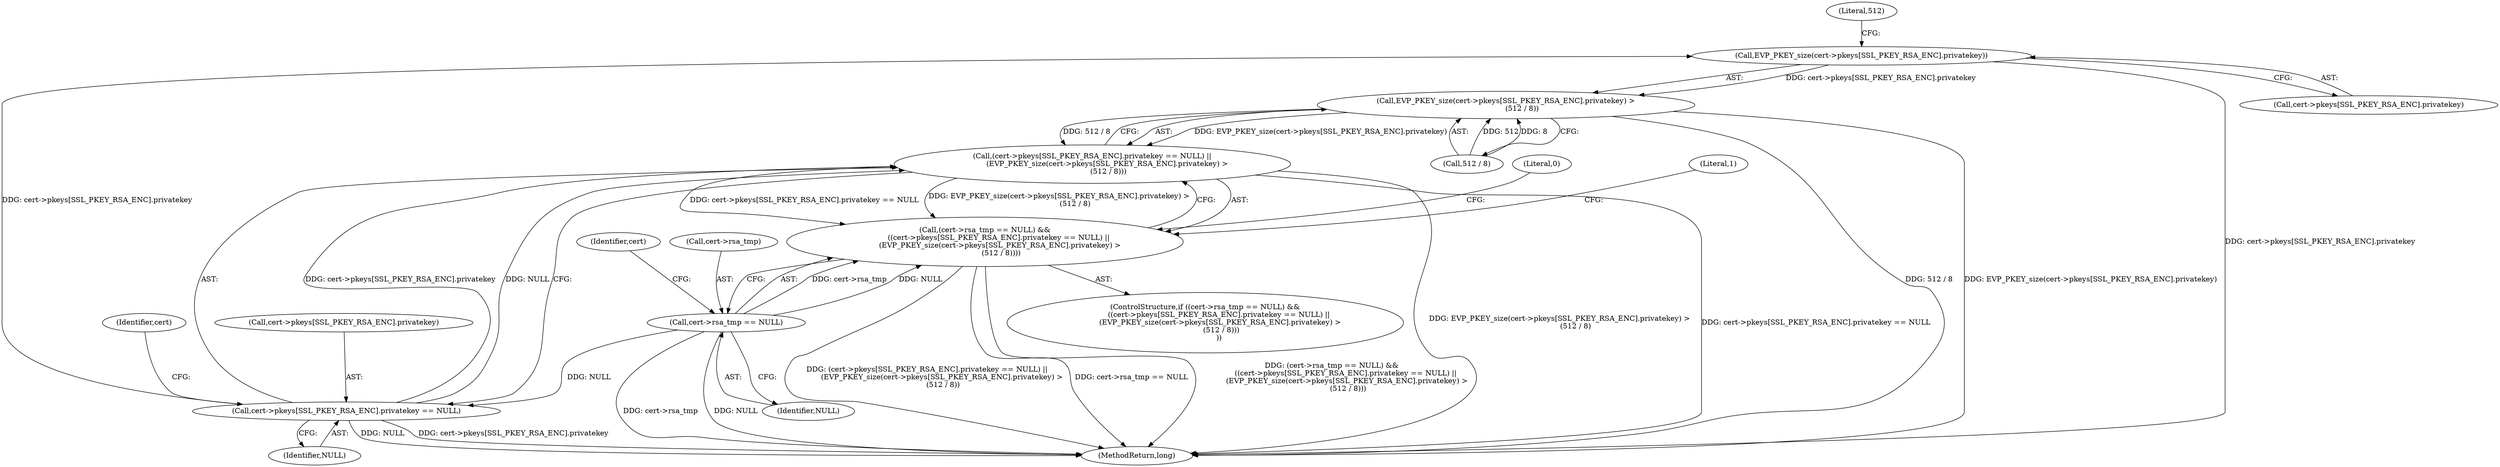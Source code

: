 digraph "0_openssl_c5b831f21d0d29d1e517d139d9d101763f60c9a2_0@array" {
"1000136" [label="(Call,EVP_PKEY_size(cert->pkeys[SSL_PKEY_RSA_ENC].privatekey))"];
"1000126" [label="(Call,cert->pkeys[SSL_PKEY_RSA_ENC].privatekey == NULL)"];
"1000120" [label="(Call,cert->rsa_tmp == NULL)"];
"1000135" [label="(Call,EVP_PKEY_size(cert->pkeys[SSL_PKEY_RSA_ENC].privatekey) >\n              (512 / 8))"];
"1000125" [label="(Call,(cert->pkeys[SSL_PKEY_RSA_ENC].privatekey == NULL) ||\n             (EVP_PKEY_size(cert->pkeys[SSL_PKEY_RSA_ENC].privatekey) >\n              (512 / 8)))"];
"1000119" [label="(Call,(cert->rsa_tmp == NULL) &&\n            ((cert->pkeys[SSL_PKEY_RSA_ENC].privatekey == NULL) ||\n             (EVP_PKEY_size(cert->pkeys[SSL_PKEY_RSA_ENC].privatekey) >\n              (512 / 8))))"];
"1000130" [label="(Identifier,cert)"];
"1000144" [label="(Call,512 / 8)"];
"1000125" [label="(Call,(cert->pkeys[SSL_PKEY_RSA_ENC].privatekey == NULL) ||\n             (EVP_PKEY_size(cert->pkeys[SSL_PKEY_RSA_ENC].privatekey) >\n              (512 / 8)))"];
"1000124" [label="(Identifier,NULL)"];
"1000119" [label="(Call,(cert->rsa_tmp == NULL) &&\n            ((cert->pkeys[SSL_PKEY_RSA_ENC].privatekey == NULL) ||\n             (EVP_PKEY_size(cert->pkeys[SSL_PKEY_RSA_ENC].privatekey) >\n              (512 / 8))))"];
"1000135" [label="(Call,EVP_PKEY_size(cert->pkeys[SSL_PKEY_RSA_ENC].privatekey) >\n              (512 / 8))"];
"1000280" [label="(MethodReturn,long)"];
"1000137" [label="(Call,cert->pkeys[SSL_PKEY_RSA_ENC].privatekey)"];
"1000121" [label="(Call,cert->rsa_tmp)"];
"1000140" [label="(Identifier,cert)"];
"1000127" [label="(Call,cert->pkeys[SSL_PKEY_RSA_ENC].privatekey)"];
"1000120" [label="(Call,cert->rsa_tmp == NULL)"];
"1000126" [label="(Call,cert->pkeys[SSL_PKEY_RSA_ENC].privatekey == NULL)"];
"1000148" [label="(Literal,1)"];
"1000145" [label="(Literal,512)"];
"1000151" [label="(Literal,0)"];
"1000134" [label="(Identifier,NULL)"];
"1000118" [label="(ControlStructure,if ((cert->rsa_tmp == NULL) &&\n            ((cert->pkeys[SSL_PKEY_RSA_ENC].privatekey == NULL) ||\n             (EVP_PKEY_size(cert->pkeys[SSL_PKEY_RSA_ENC].privatekey) >\n              (512 / 8)))\n            ))"];
"1000136" [label="(Call,EVP_PKEY_size(cert->pkeys[SSL_PKEY_RSA_ENC].privatekey))"];
"1000136" -> "1000135"  [label="AST: "];
"1000136" -> "1000137"  [label="CFG: "];
"1000137" -> "1000136"  [label="AST: "];
"1000145" -> "1000136"  [label="CFG: "];
"1000136" -> "1000280"  [label="DDG: cert->pkeys[SSL_PKEY_RSA_ENC].privatekey"];
"1000136" -> "1000135"  [label="DDG: cert->pkeys[SSL_PKEY_RSA_ENC].privatekey"];
"1000126" -> "1000136"  [label="DDG: cert->pkeys[SSL_PKEY_RSA_ENC].privatekey"];
"1000126" -> "1000125"  [label="AST: "];
"1000126" -> "1000134"  [label="CFG: "];
"1000127" -> "1000126"  [label="AST: "];
"1000134" -> "1000126"  [label="AST: "];
"1000140" -> "1000126"  [label="CFG: "];
"1000125" -> "1000126"  [label="CFG: "];
"1000126" -> "1000280"  [label="DDG: cert->pkeys[SSL_PKEY_RSA_ENC].privatekey"];
"1000126" -> "1000280"  [label="DDG: NULL"];
"1000126" -> "1000125"  [label="DDG: cert->pkeys[SSL_PKEY_RSA_ENC].privatekey"];
"1000126" -> "1000125"  [label="DDG: NULL"];
"1000120" -> "1000126"  [label="DDG: NULL"];
"1000120" -> "1000119"  [label="AST: "];
"1000120" -> "1000124"  [label="CFG: "];
"1000121" -> "1000120"  [label="AST: "];
"1000124" -> "1000120"  [label="AST: "];
"1000130" -> "1000120"  [label="CFG: "];
"1000119" -> "1000120"  [label="CFG: "];
"1000120" -> "1000280"  [label="DDG: cert->rsa_tmp"];
"1000120" -> "1000280"  [label="DDG: NULL"];
"1000120" -> "1000119"  [label="DDG: cert->rsa_tmp"];
"1000120" -> "1000119"  [label="DDG: NULL"];
"1000135" -> "1000125"  [label="AST: "];
"1000135" -> "1000144"  [label="CFG: "];
"1000144" -> "1000135"  [label="AST: "];
"1000125" -> "1000135"  [label="CFG: "];
"1000135" -> "1000280"  [label="DDG: 512 / 8"];
"1000135" -> "1000280"  [label="DDG: EVP_PKEY_size(cert->pkeys[SSL_PKEY_RSA_ENC].privatekey)"];
"1000135" -> "1000125"  [label="DDG: EVP_PKEY_size(cert->pkeys[SSL_PKEY_RSA_ENC].privatekey)"];
"1000135" -> "1000125"  [label="DDG: 512 / 8"];
"1000144" -> "1000135"  [label="DDG: 512"];
"1000144" -> "1000135"  [label="DDG: 8"];
"1000125" -> "1000119"  [label="AST: "];
"1000119" -> "1000125"  [label="CFG: "];
"1000125" -> "1000280"  [label="DDG: cert->pkeys[SSL_PKEY_RSA_ENC].privatekey == NULL"];
"1000125" -> "1000280"  [label="DDG: EVP_PKEY_size(cert->pkeys[SSL_PKEY_RSA_ENC].privatekey) >\n              (512 / 8)"];
"1000125" -> "1000119"  [label="DDG: cert->pkeys[SSL_PKEY_RSA_ENC].privatekey == NULL"];
"1000125" -> "1000119"  [label="DDG: EVP_PKEY_size(cert->pkeys[SSL_PKEY_RSA_ENC].privatekey) >\n              (512 / 8)"];
"1000119" -> "1000118"  [label="AST: "];
"1000148" -> "1000119"  [label="CFG: "];
"1000151" -> "1000119"  [label="CFG: "];
"1000119" -> "1000280"  [label="DDG: (cert->pkeys[SSL_PKEY_RSA_ENC].privatekey == NULL) ||\n             (EVP_PKEY_size(cert->pkeys[SSL_PKEY_RSA_ENC].privatekey) >\n              (512 / 8))"];
"1000119" -> "1000280"  [label="DDG: cert->rsa_tmp == NULL"];
"1000119" -> "1000280"  [label="DDG: (cert->rsa_tmp == NULL) &&\n            ((cert->pkeys[SSL_PKEY_RSA_ENC].privatekey == NULL) ||\n             (EVP_PKEY_size(cert->pkeys[SSL_PKEY_RSA_ENC].privatekey) >\n              (512 / 8)))"];
}
